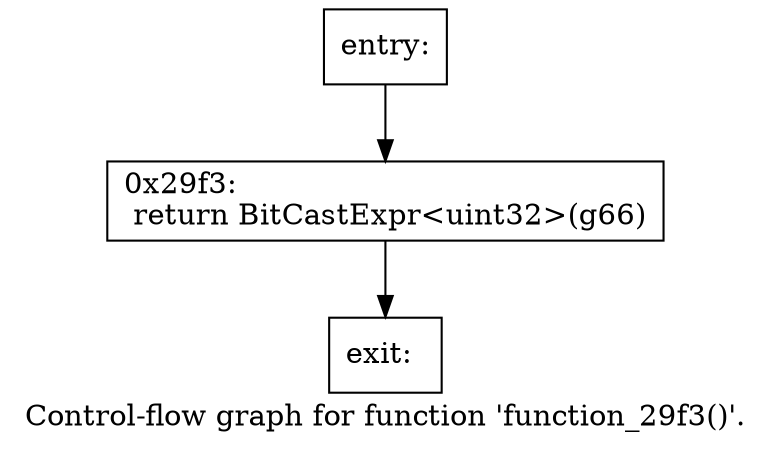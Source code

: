 digraph "Control-flow graph for function 'function_29f3()'." {
  label="Control-flow graph for function 'function_29f3()'.";
  node [shape=record];

  Node07716B68 [label="{entry:\l}"];
  Node07716B68 -> Node07717228;
  Node07717228 [label="{0x29f3:\l  return BitCastExpr\<uint32\>(g66)\l}"];
  Node07717228 -> Node07716BF8;
  Node07716BF8 [label="{exit:\l}"];

}
